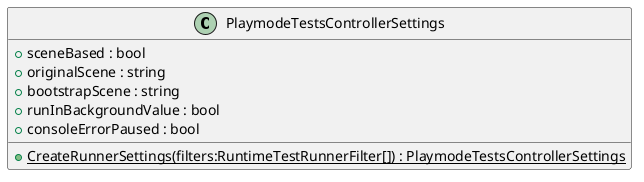 @startuml
class PlaymodeTestsControllerSettings {
    + sceneBased : bool
    + originalScene : string
    + bootstrapScene : string
    + runInBackgroundValue : bool
    + consoleErrorPaused : bool
    + {static} CreateRunnerSettings(filters:RuntimeTestRunnerFilter[]) : PlaymodeTestsControllerSettings
}
@enduml
